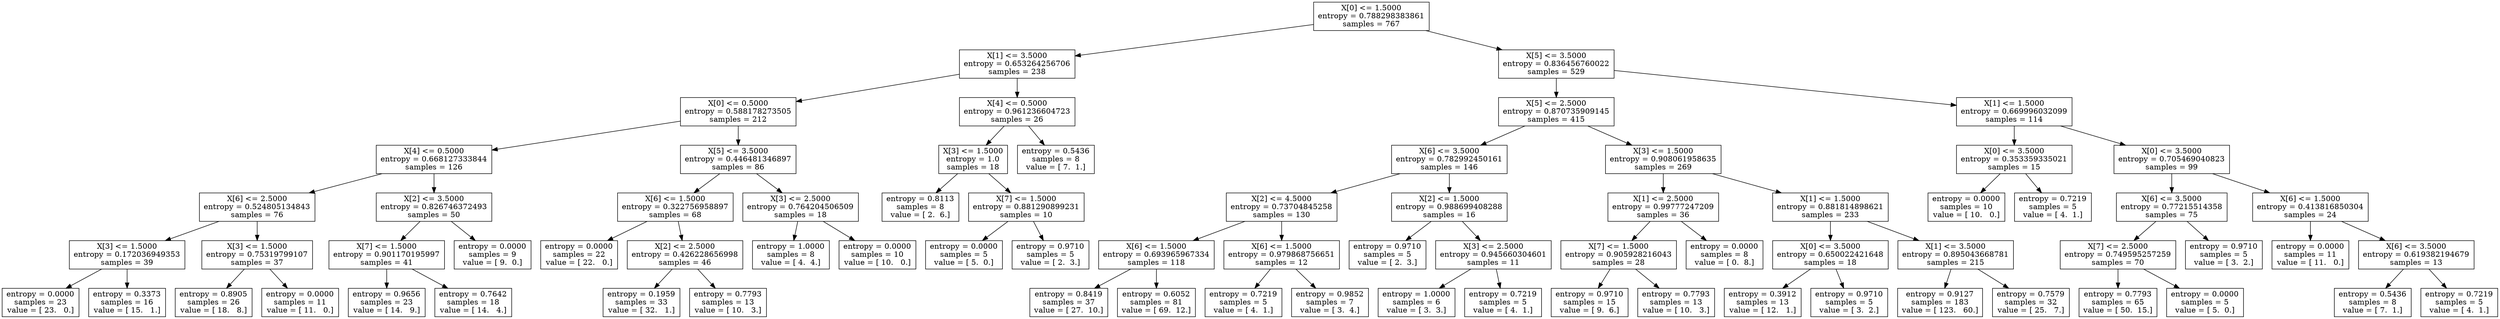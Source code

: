digraph Tree {
0 [label="X[0] <= 1.5000\nentropy = 0.788298383861\nsamples = 767", shape="box"] ;
1 [label="X[1] <= 3.5000\nentropy = 0.653264256706\nsamples = 238", shape="box"] ;
0 -> 1 ;
2 [label="X[0] <= 0.5000\nentropy = 0.588178273505\nsamples = 212", shape="box"] ;
1 -> 2 ;
3 [label="X[4] <= 0.5000\nentropy = 0.668127333844\nsamples = 126", shape="box"] ;
2 -> 3 ;
4 [label="X[6] <= 2.5000\nentropy = 0.524805134843\nsamples = 76", shape="box"] ;
3 -> 4 ;
5 [label="X[3] <= 1.5000\nentropy = 0.172036949353\nsamples = 39", shape="box"] ;
4 -> 5 ;
6 [label="entropy = 0.0000\nsamples = 23\nvalue = [ 23.   0.]", shape="box"] ;
5 -> 6 ;
7 [label="entropy = 0.3373\nsamples = 16\nvalue = [ 15.   1.]", shape="box"] ;
5 -> 7 ;
8 [label="X[3] <= 1.5000\nentropy = 0.75319799107\nsamples = 37", shape="box"] ;
4 -> 8 ;
9 [label="entropy = 0.8905\nsamples = 26\nvalue = [ 18.   8.]", shape="box"] ;
8 -> 9 ;
10 [label="entropy = 0.0000\nsamples = 11\nvalue = [ 11.   0.]", shape="box"] ;
8 -> 10 ;
11 [label="X[2] <= 3.5000\nentropy = 0.826746372493\nsamples = 50", shape="box"] ;
3 -> 11 ;
12 [label="X[7] <= 1.5000\nentropy = 0.901170195997\nsamples = 41", shape="box"] ;
11 -> 12 ;
13 [label="entropy = 0.9656\nsamples = 23\nvalue = [ 14.   9.]", shape="box"] ;
12 -> 13 ;
14 [label="entropy = 0.7642\nsamples = 18\nvalue = [ 14.   4.]", shape="box"] ;
12 -> 14 ;
15 [label="entropy = 0.0000\nsamples = 9\nvalue = [ 9.  0.]", shape="box"] ;
11 -> 15 ;
16 [label="X[5] <= 3.5000\nentropy = 0.446481346897\nsamples = 86", shape="box"] ;
2 -> 16 ;
17 [label="X[6] <= 1.5000\nentropy = 0.322756958897\nsamples = 68", shape="box"] ;
16 -> 17 ;
18 [label="entropy = 0.0000\nsamples = 22\nvalue = [ 22.   0.]", shape="box"] ;
17 -> 18 ;
19 [label="X[2] <= 2.5000\nentropy = 0.426228656998\nsamples = 46", shape="box"] ;
17 -> 19 ;
20 [label="entropy = 0.1959\nsamples = 33\nvalue = [ 32.   1.]", shape="box"] ;
19 -> 20 ;
21 [label="entropy = 0.7793\nsamples = 13\nvalue = [ 10.   3.]", shape="box"] ;
19 -> 21 ;
22 [label="X[3] <= 2.5000\nentropy = 0.764204506509\nsamples = 18", shape="box"] ;
16 -> 22 ;
23 [label="entropy = 1.0000\nsamples = 8\nvalue = [ 4.  4.]", shape="box"] ;
22 -> 23 ;
24 [label="entropy = 0.0000\nsamples = 10\nvalue = [ 10.   0.]", shape="box"] ;
22 -> 24 ;
25 [label="X[4] <= 0.5000\nentropy = 0.961236604723\nsamples = 26", shape="box"] ;
1 -> 25 ;
26 [label="X[3] <= 1.5000\nentropy = 1.0\nsamples = 18", shape="box"] ;
25 -> 26 ;
27 [label="entropy = 0.8113\nsamples = 8\nvalue = [ 2.  6.]", shape="box"] ;
26 -> 27 ;
28 [label="X[7] <= 1.5000\nentropy = 0.881290899231\nsamples = 10", shape="box"] ;
26 -> 28 ;
29 [label="entropy = 0.0000\nsamples = 5\nvalue = [ 5.  0.]", shape="box"] ;
28 -> 29 ;
30 [label="entropy = 0.9710\nsamples = 5\nvalue = [ 2.  3.]", shape="box"] ;
28 -> 30 ;
31 [label="entropy = 0.5436\nsamples = 8\nvalue = [ 7.  1.]", shape="box"] ;
25 -> 31 ;
32 [label="X[5] <= 3.5000\nentropy = 0.836456760022\nsamples = 529", shape="box"] ;
0 -> 32 ;
33 [label="X[5] <= 2.5000\nentropy = 0.870735909145\nsamples = 415", shape="box"] ;
32 -> 33 ;
34 [label="X[6] <= 3.5000\nentropy = 0.782992450161\nsamples = 146", shape="box"] ;
33 -> 34 ;
35 [label="X[2] <= 4.5000\nentropy = 0.73704845258\nsamples = 130", shape="box"] ;
34 -> 35 ;
36 [label="X[6] <= 1.5000\nentropy = 0.693965967334\nsamples = 118", shape="box"] ;
35 -> 36 ;
37 [label="entropy = 0.8419\nsamples = 37\nvalue = [ 27.  10.]", shape="box"] ;
36 -> 37 ;
38 [label="entropy = 0.6052\nsamples = 81\nvalue = [ 69.  12.]", shape="box"] ;
36 -> 38 ;
39 [label="X[6] <= 1.5000\nentropy = 0.979868756651\nsamples = 12", shape="box"] ;
35 -> 39 ;
40 [label="entropy = 0.7219\nsamples = 5\nvalue = [ 4.  1.]", shape="box"] ;
39 -> 40 ;
41 [label="entropy = 0.9852\nsamples = 7\nvalue = [ 3.  4.]", shape="box"] ;
39 -> 41 ;
42 [label="X[2] <= 1.5000\nentropy = 0.988699408288\nsamples = 16", shape="box"] ;
34 -> 42 ;
43 [label="entropy = 0.9710\nsamples = 5\nvalue = [ 2.  3.]", shape="box"] ;
42 -> 43 ;
44 [label="X[3] <= 2.5000\nentropy = 0.945660304601\nsamples = 11", shape="box"] ;
42 -> 44 ;
45 [label="entropy = 1.0000\nsamples = 6\nvalue = [ 3.  3.]", shape="box"] ;
44 -> 45 ;
46 [label="entropy = 0.7219\nsamples = 5\nvalue = [ 4.  1.]", shape="box"] ;
44 -> 46 ;
47 [label="X[3] <= 1.5000\nentropy = 0.908061958635\nsamples = 269", shape="box"] ;
33 -> 47 ;
48 [label="X[1] <= 2.5000\nentropy = 0.99777247209\nsamples = 36", shape="box"] ;
47 -> 48 ;
49 [label="X[7] <= 1.5000\nentropy = 0.905928216043\nsamples = 28", shape="box"] ;
48 -> 49 ;
50 [label="entropy = 0.9710\nsamples = 15\nvalue = [ 9.  6.]", shape="box"] ;
49 -> 50 ;
51 [label="entropy = 0.7793\nsamples = 13\nvalue = [ 10.   3.]", shape="box"] ;
49 -> 51 ;
52 [label="entropy = 0.0000\nsamples = 8\nvalue = [ 0.  8.]", shape="box"] ;
48 -> 52 ;
53 [label="X[1] <= 1.5000\nentropy = 0.881814898621\nsamples = 233", shape="box"] ;
47 -> 53 ;
54 [label="X[0] <= 3.5000\nentropy = 0.650022421648\nsamples = 18", shape="box"] ;
53 -> 54 ;
55 [label="entropy = 0.3912\nsamples = 13\nvalue = [ 12.   1.]", shape="box"] ;
54 -> 55 ;
56 [label="entropy = 0.9710\nsamples = 5\nvalue = [ 3.  2.]", shape="box"] ;
54 -> 56 ;
57 [label="X[1] <= 3.5000\nentropy = 0.895043668781\nsamples = 215", shape="box"] ;
53 -> 57 ;
58 [label="entropy = 0.9127\nsamples = 183\nvalue = [ 123.   60.]", shape="box"] ;
57 -> 58 ;
59 [label="entropy = 0.7579\nsamples = 32\nvalue = [ 25.   7.]", shape="box"] ;
57 -> 59 ;
60 [label="X[1] <= 1.5000\nentropy = 0.669996032099\nsamples = 114", shape="box"] ;
32 -> 60 ;
61 [label="X[0] <= 3.5000\nentropy = 0.353359335021\nsamples = 15", shape="box"] ;
60 -> 61 ;
62 [label="entropy = 0.0000\nsamples = 10\nvalue = [ 10.   0.]", shape="box"] ;
61 -> 62 ;
63 [label="entropy = 0.7219\nsamples = 5\nvalue = [ 4.  1.]", shape="box"] ;
61 -> 63 ;
64 [label="X[0] <= 3.5000\nentropy = 0.705469040823\nsamples = 99", shape="box"] ;
60 -> 64 ;
65 [label="X[6] <= 3.5000\nentropy = 0.77215514358\nsamples = 75", shape="box"] ;
64 -> 65 ;
66 [label="X[7] <= 2.5000\nentropy = 0.749595257259\nsamples = 70", shape="box"] ;
65 -> 66 ;
67 [label="entropy = 0.7793\nsamples = 65\nvalue = [ 50.  15.]", shape="box"] ;
66 -> 67 ;
68 [label="entropy = 0.0000\nsamples = 5\nvalue = [ 5.  0.]", shape="box"] ;
66 -> 68 ;
69 [label="entropy = 0.9710\nsamples = 5\nvalue = [ 3.  2.]", shape="box"] ;
65 -> 69 ;
70 [label="X[6] <= 1.5000\nentropy = 0.413816850304\nsamples = 24", shape="box"] ;
64 -> 70 ;
71 [label="entropy = 0.0000\nsamples = 11\nvalue = [ 11.   0.]", shape="box"] ;
70 -> 71 ;
72 [label="X[6] <= 3.5000\nentropy = 0.619382194679\nsamples = 13", shape="box"] ;
70 -> 72 ;
73 [label="entropy = 0.5436\nsamples = 8\nvalue = [ 7.  1.]", shape="box"] ;
72 -> 73 ;
74 [label="entropy = 0.7219\nsamples = 5\nvalue = [ 4.  1.]", shape="box"] ;
72 -> 74 ;
}